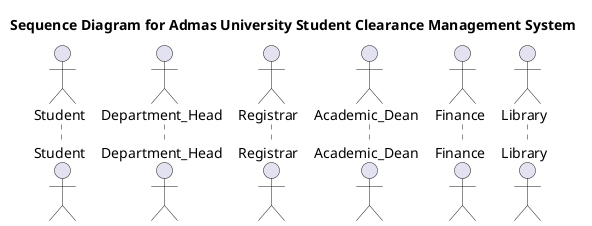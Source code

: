 @startuml seq_diagram

title Sequence Diagram for Admas University Student Clearance Management System

actor Student as Student
actor Department_Head as Department_Head
actor Registrar as Registrar
actor Academic_Dean as Academic_Dean
actor Finance as Finance
actor Library as Library


@enduml